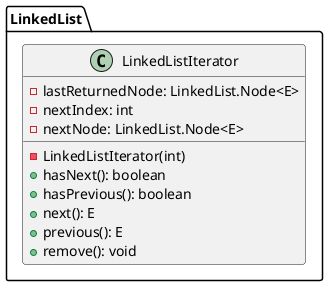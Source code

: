 @startuml

    class LinkedList.LinkedListIterator {
        -lastReturnedNode: LinkedList.Node<E>
        -nextIndex: int
        -nextNode: LinkedList.Node<E>
        -LinkedListIterator(int)
        +hasNext(): boolean
        +hasPrevious(): boolean
        +next(): E
        +previous(): E
        +remove(): void
    }

@enduml
